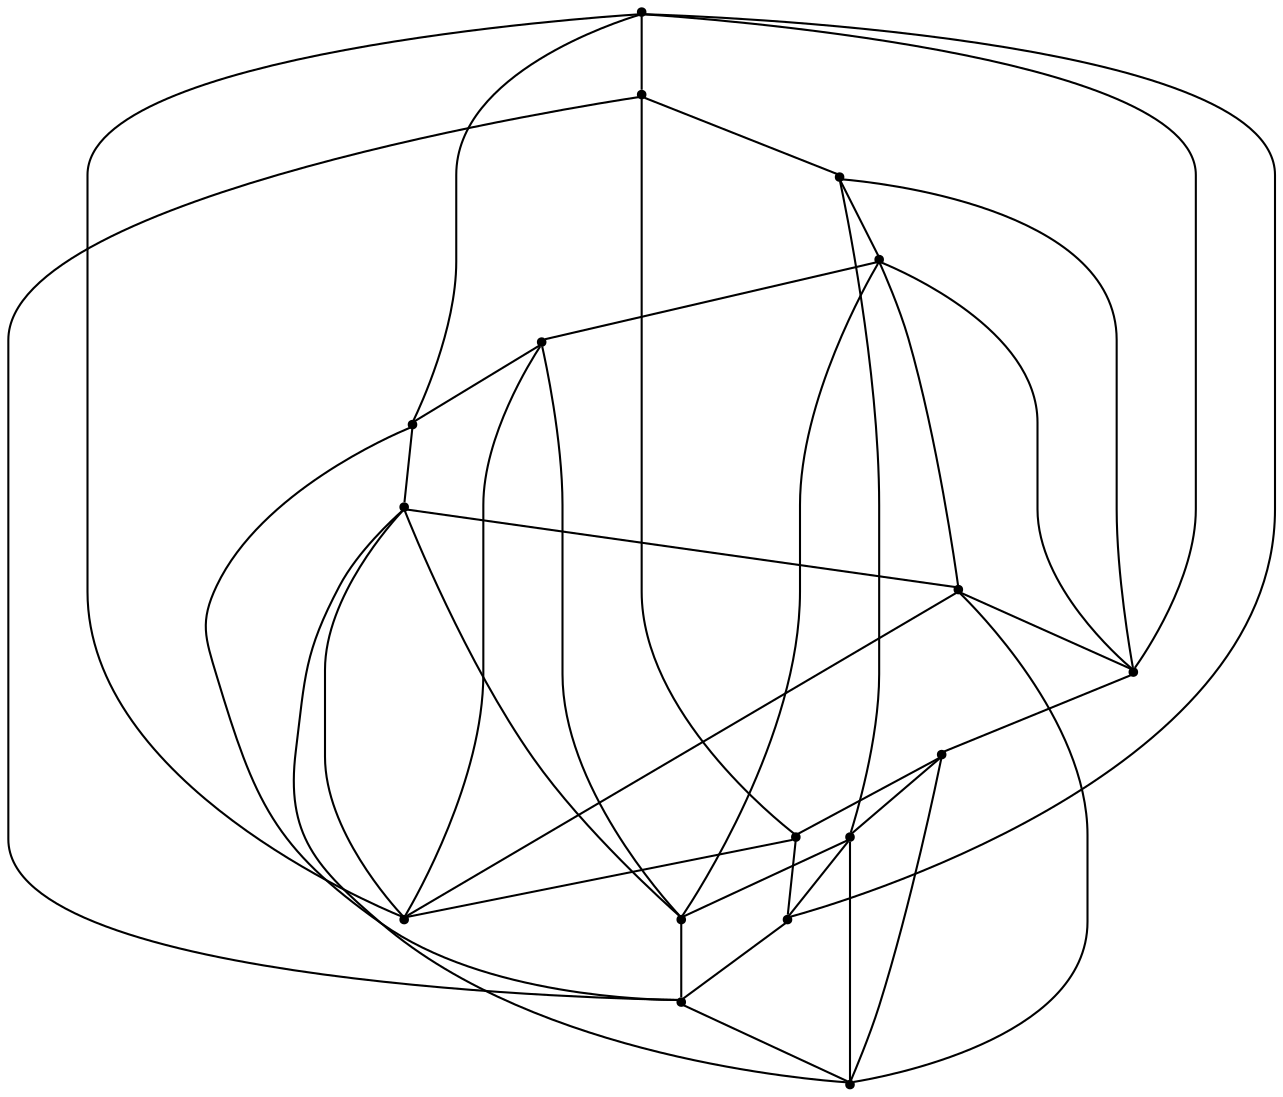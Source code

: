 graph {
  node [shape=point,comment="{\"directed\":false,\"doi\":\"10.1007/978-3-540-70904-6_34\",\"figure\":\"3 (1)\"}"]

  v0 [pos="485.3402911518895,374.5009141809801"]
  v1 [pos="350.81524118822676,285.00099556118846"]
  v2 [pos="397.1988894440407,320.12596504361034"]
  v3 [pos="443.5825059047965,430.8759726730048"]
  v4 [pos="397.82401208212207,384.3760209925035"]
  v5 [pos="295.05488054142444,296.25098284553087"]
  v6 [pos="204.91312454578488,430.12600319058294"]
  v7 [pos="240.66976744186047,384.3760209925035"]
  v8 [pos="304.3066065588663,383.75098284553087"]
  v9 [pos="411.76407839752903,456.00103116502953"]
  v10 [pos="397.1988894440407,476.5635209925035"]
  v11 [pos="350.81524118822676,497.1260108199775"]
  v12 [pos="370.65457848837207,521.6486014571846"]
  v13 [pos="407.07570630450584,565.3760311650296"]
  v14 [pos="314.8710551417151,516.8759701298734"]
  v15 [pos="266.5495934774709,515.2509726730049"]
  v16 [pos="240.66976744186047,476.5635209925035"]

  v0 -- v1 [id="-1",pos="485.3402911518895,374.5009141809801 463.29314528994416,321.9228807975172 411.31310163048744,284.9635479496975 350.81524118822676,285.00099556118846"]
  v6 -- v16 [id="-2",pos="204.91312454578488,430.12600319058294 240.66976744186047,476.5635209925035 240.66976744186047,476.5635209925035 240.66976744186047,476.5635209925035"]
  v16 -- v15 [id="-3",pos="240.66976744186047,476.5635209925035 266.5495934774709,515.2509726730049 266.5495934774709,515.2509726730049 266.5495934774709,515.2509726730049"]
  v7 -- v6 [id="-4",pos="240.66976744186047,384.3760209925035 204.91312454578488,430.12600319058294 204.91312454578488,430.12600319058294 204.91312454578488,430.12600319058294"]
  v15 -- v14 [id="-5",pos="266.5495934774709,515.2509726730049 314.8710551417151,516.8759701298734 314.8710551417151,516.8759701298734 314.8710551417151,516.8759701298734"]
  v5 -- v8 [id="-6",pos="295.05488054142444,296.25098284553087 304.3066065588663,383.75098284553087 304.3066065588663,383.75098284553087 304.3066065588663,383.75098284553087"]
  v8 -- v7 [id="-7",pos="304.3066065588663,383.75098284553087 240.66976744186047,384.3760209925035 240.66976744186047,384.3760209925035 240.66976744186047,384.3760209925035"]
  v14 -- v11 [id="-8",pos="314.8710551417151,516.8759701298734 350.81524118822676,497.1260108199775 350.81524118822676,497.1260108199775 350.81524118822676,497.1260108199775"]
  v1 -- v5 [id="-9",pos="350.81524118822676,285.00099556118846 295.05488054142444,296.25098284553087 295.05488054142444,296.25098284553087 295.05488054142444,296.25098284553087"]
  v11 -- v12 [id="-10",pos="350.81524118822676,497.1260108199775 370.65457848837207,521.6486014571846 370.65457848837207,521.6486014571846 370.65457848837207,521.6486014571846"]
  v12 -- v13 [id="-11",pos="370.65457848837207,521.6486014571846 407.07570630450584,565.3760311650296 407.07570630450584,565.3760311650296 407.07570630450584,565.3760311650296"]
  v10 -- v8 [id="-12",pos="397.1988894440407,476.5635209925035 350.7652434593023,430.8258729822496 350.7652434593023,430.8258729822496 350.7652434593023,430.8258729822496 304.3066065588663,383.75098284553087 304.3066065588663,383.75098284553087 304.3066065588663,383.75098284553087"]
  v15 -- v0 [id="-15",pos="266.5495934774709,515.2509726730049 350.7652434593023,430.8258729822496 350.7652434593023,430.8258729822496 350.7652434593023,430.8258729822496 485.3402911518895,374.5009141809801 485.3402911518895,374.5009141809801 485.3402911518895,374.5009141809801"]
  v14 -- v7 [id="-18",pos="314.8710551417151,516.8759701298734 350.7652434593023,430.8258729822496 350.7652434593023,430.8258729822496 350.7652434593023,430.8258729822496 240.66976744186047,384.3760209925035 240.66976744186047,384.3760209925035 240.66976744186047,384.3760209925035"]
  v6 -- v12 [id="-21",pos="204.91312454578488,430.12600319058294 350.7652434593023,430.8258729822496 350.7652434593023,430.8258729822496 350.7652434593023,430.8258729822496 370.65457848837207,521.6486014571846 370.65457848837207,521.6486014571846 370.65457848837207,521.6486014571846"]
  v16 -- v3 [id="-24",pos="240.66976744186047,476.5635209925035 350.7652434593023,430.8258729822496 350.7652434593023,430.8258729822496 350.7652434593023,430.8258729822496 443.5825059047965,430.8759726730048 443.5825059047965,430.8759726730048 443.5825059047965,430.8759726730048"]
  v5 -- v13 [id="-27",pos="295.05488054142444,296.25098284553087 350.7652434593023,430.8258729822496 350.7652434593023,430.8258729822496 350.7652434593023,430.8258729822496 407.07570630450584,565.3760311650296 407.07570630450584,565.3760311650296 407.07570630450584,565.3760311650296"]
  v9 -- v1 [id="-30",pos="411.76407839752903,456.00103116502953 350.7652434593023,430.8258729822496 350.7652434593023,430.8258729822496 350.7652434593023,430.8258729822496 350.81524118822676,285.00099556118846 350.81524118822676,285.00099556118846 350.81524118822676,285.00099556118846"]
  v2 -- v11 [id="-33",pos="397.1988894440407,320.12596504361034 350.7652434593023,430.8258729822496 350.7652434593023,430.8258729822496 350.7652434593023,430.8258729822496 350.81524118822676,497.1260108199775 350.81524118822676,497.1260108199775 350.81524118822676,497.1260108199775"]
  v10 -- v9 [id="-38",pos="397.1988894440407,476.5635209925035 411.76407839752903,456.00103116502953 411.76407839752903,456.00103116502953 411.76407839752903,456.00103116502953"]
  v2 -- v1 [id="-39",pos="397.1988894440407,320.12596504361034 350.81524118822676,285.00099556118846 350.81524118822676,285.00099556118846 350.81524118822676,285.00099556118846"]
  v4 -- v2 [id="-40",pos="397.82401208212207,384.3760209925035 397.1988894440407,320.12596504361034 397.1988894440407,320.12596504361034 397.1988894440407,320.12596504361034"]
  v13 -- v10 [id="-41",pos="407.07570630450584,565.3760311650296 397.1988894440407,476.5635209925035 397.1988894440407,476.5635209925035 397.1988894440407,476.5635209925035"]
  v9 -- v3 [id="-42",pos="411.76407839752903,456.00103116502953 443.5825059047965,430.8759726730048 443.5825059047965,430.8759726730048 443.5825059047965,430.8759726730048"]
  v3 -- v0 [id="-43",pos="443.5825059047965,430.8759726730048 485.3402911518895,374.5009141809801 485.3402911518895,374.5009141809801 485.3402911518895,374.5009141809801"]
  v0 -- v4 [id="-44",pos="485.3402911518895,374.5009141809801 397.82401208212207,384.3760209925035 397.82401208212207,384.3760209925035 397.82401208212207,384.3760209925035"]
  v6 -- v13 [id="-45",pos="204.91312454578488,430.12600319058294 204.87559047965115,511.3218344894111 270.2294422238372,576.6635296391507 350.75271620639535,576.6635296391507 370.71563677400513,576.6635296391507 389.7462148383837,572.6475174743304 407.07570630450584,565.3760311650296"]
  v16 -- v7 [id="-46",pos="240.66976744186047,476.5635209925035 234.6423474518983,462.5150058292175 231.39718386627905,447.0407336158011 231.39718386627908,430.81341163784856 231.39718386627908,414.3585381647572 234.73402349903296,398.6779564130832 240.66976744186047,384.3760209925035"]
  v15 -- v2 [id="-47",pos="266.5495934774709,515.2509726730049 288.0877127764611,536.8328249304941 317.87488730064524,550.1468060063382 350.75271620639535,550.1468060063382 416.6358284883721,550.1468060063382 470.1082485465116,496.68433245490587 470.1082485465116,430.81341163784856 470.1082485465116,381.32188489939307 439.9221193199294,338.8348595243482 397.1988894440407,320.12596504361034"]
  v14 -- v12 [id="-48",pos="314.8710551417151,516.8759701298734 326.01283201355994,521.0900229053967 338.0879910870509,523.6300823735257 350.75271620639535,523.6300823735257 357.5717688229909,523.6300823735257 364.2199022621618,522.893706834878 370.65457848837207,521.6486014571846"]
  v13 -- v0 [id="-49",pos="407.07570630450584,565.3760311650296 459.6636579662702,543.3330207353999 496.6299055232558,491.36261150068736 496.6299055232558,430.81341163784856 496.6299055232558,410.8542201220749 492.61313348449295,391.8271889091509 485.3402911518895,374.5009141809801"]
  v11 -- v8 [id="-50",pos="350.81524118822676,497.1260108199775 314.42101199127904,496.6217714197496 284.9321765988372,467.14255389045275 284.9321765988372,430.81341163784856 284.9321765988372,412.49600017430964 292.42896987193006,395.92000945199277 304.3066065588663,383.75098284553087"]
  v11 -- v10 [id="-51",pos="350.81524118822676,497.1260108199775 369.1057425555285,496.6217714197496 385.7108686839724,489.1010771033825 397.1988894440407,476.5635209925035"]
  v9 -- v4 [id="-52",pos="411.76407839752903,456.00103116502953 414.8051703429783,448.19552941226135 416.57331940406976,439.7098603247425 416.57331940406976,430.81341163784856 416.57331940406976,412.80219991304 409.3261004691497,396.4746752461726 397.82401208212207,384.3760209925035"]
  v8 -- v4 [id="-53",pos="304.3066065588663,383.75098284553087 316.40876391098726,372.2513559929221 332.73971521450676,365.00505185594756 350.75271620639535,365.00505185594756 369.0740867847625,365.00505185594756 385.65358158869606,372.4998247734977 397.82401208212207,384.3760209925035"]
  v12 -- v3 [id="-54",pos="370.65457848837207,521.6486014571846 412.328394498355,512.3919637154709 443.58665515988366,475.2290377682077 443.5825059047965,430.8759726730048"]
  v14 -- v3 [id="-55",pos="314.8710551417151,516.8759701298734 281.4918722085574,502.48591338801066 257.91884084302325,469.3844296637992 257.91884084302325,430.81341163784856 257.91884084302325,379.58024716844756 299.50989280523254,337.9967409021715 350.75271620639535,337.9967409021715 401.9956031976744,337.9967409021715 443.5866551598837,379.58024716844756 443.5825059047965,430.8759726730048"]
  v5 -- v6 [id="-56",pos="295.05488054142444,296.25098284553087 242.0950038564097,317.93882628246354 204.87559047965115,370.0574198517229 204.91312454578488,430.12600319058294"]
  v7 -- v2 [id="-57",pos="240.66976744186047,384.3760209925035 258.8871108581806,341.56837870442484 301.32763412979284,311.480017269359 350.75271620639535,311.480017269359 367.1349506898644,311.480017269359 382.7498341660032,314.7856087175712 397.1988894440407,320.12596504361034"]
}